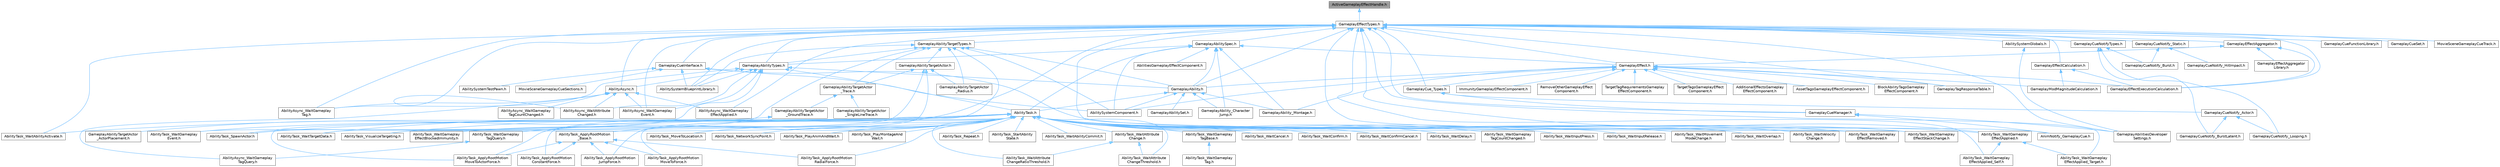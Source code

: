 digraph "ActiveGameplayEffectHandle.h"
{
 // INTERACTIVE_SVG=YES
 // LATEX_PDF_SIZE
  bgcolor="transparent";
  edge [fontname=Helvetica,fontsize=10,labelfontname=Helvetica,labelfontsize=10];
  node [fontname=Helvetica,fontsize=10,shape=box,height=0.2,width=0.4];
  Node1 [id="Node000001",label="ActiveGameplayEffectHandle.h",height=0.2,width=0.4,color="gray40", fillcolor="grey60", style="filled", fontcolor="black",tooltip=" "];
  Node1 -> Node2 [id="edge1_Node000001_Node000002",dir="back",color="steelblue1",style="solid",tooltip=" "];
  Node2 [id="Node000002",label="GameplayEffectTypes.h",height=0.2,width=0.4,color="grey40", fillcolor="white", style="filled",URL="$d7/d59/GameplayEffectTypes_8h.html",tooltip=" "];
  Node2 -> Node3 [id="edge2_Node000002_Node000003",dir="back",color="steelblue1",style="solid",tooltip=" "];
  Node3 [id="Node000003",label="AbilityAsync.h",height=0.2,width=0.4,color="grey40", fillcolor="white", style="filled",URL="$d8/dce/AbilityAsync_8h.html",tooltip=" "];
  Node3 -> Node4 [id="edge3_Node000003_Node000004",dir="back",color="steelblue1",style="solid",tooltip=" "];
  Node4 [id="Node000004",label="AbilityAsync_WaitAttribute\lChanged.h",height=0.2,width=0.4,color="grey40", fillcolor="white", style="filled",URL="$d8/d81/AbilityAsync__WaitAttributeChanged_8h.html",tooltip=" "];
  Node3 -> Node5 [id="edge4_Node000003_Node000005",dir="back",color="steelblue1",style="solid",tooltip=" "];
  Node5 [id="Node000005",label="AbilityAsync_WaitGameplay\lEffectApplied.h",height=0.2,width=0.4,color="grey40", fillcolor="white", style="filled",URL="$dd/d1a/AbilityAsync__WaitGameplayEffectApplied_8h.html",tooltip=" "];
  Node3 -> Node6 [id="edge5_Node000003_Node000006",dir="back",color="steelblue1",style="solid",tooltip=" "];
  Node6 [id="Node000006",label="AbilityAsync_WaitGameplay\lEvent.h",height=0.2,width=0.4,color="grey40", fillcolor="white", style="filled",URL="$d4/d2d/AbilityAsync__WaitGameplayEvent_8h.html",tooltip=" "];
  Node3 -> Node7 [id="edge6_Node000003_Node000007",dir="back",color="steelblue1",style="solid",tooltip=" "];
  Node7 [id="Node000007",label="AbilityAsync_WaitGameplay\lTag.h",height=0.2,width=0.4,color="grey40", fillcolor="white", style="filled",URL="$d8/dc5/AbilityAsync__WaitGameplayTag_8h.html",tooltip=" "];
  Node3 -> Node8 [id="edge7_Node000003_Node000008",dir="back",color="steelblue1",style="solid",tooltip=" "];
  Node8 [id="Node000008",label="AbilityAsync_WaitGameplay\lTagCountChanged.h",height=0.2,width=0.4,color="grey40", fillcolor="white", style="filled",URL="$d3/d03/AbilityAsync__WaitGameplayTagCountChanged_8h.html",tooltip=" "];
  Node3 -> Node9 [id="edge8_Node000003_Node000009",dir="back",color="steelblue1",style="solid",tooltip=" "];
  Node9 [id="Node000009",label="AbilityAsync_WaitGameplay\lTagQuery.h",height=0.2,width=0.4,color="grey40", fillcolor="white", style="filled",URL="$d5/d29/AbilityAsync__WaitGameplayTagQuery_8h.html",tooltip=" "];
  Node2 -> Node4 [id="edge9_Node000002_Node000004",dir="back",color="steelblue1",style="solid",tooltip=" "];
  Node2 -> Node5 [id="edge10_Node000002_Node000005",dir="back",color="steelblue1",style="solid",tooltip=" "];
  Node2 -> Node6 [id="edge11_Node000002_Node000006",dir="back",color="steelblue1",style="solid",tooltip=" "];
  Node2 -> Node7 [id="edge12_Node000002_Node000007",dir="back",color="steelblue1",style="solid",tooltip=" "];
  Node2 -> Node10 [id="edge13_Node000002_Node000010",dir="back",color="steelblue1",style="solid",tooltip=" "];
  Node10 [id="Node000010",label="AbilitySystemBlueprintLibrary.h",height=0.2,width=0.4,color="grey40", fillcolor="white", style="filled",URL="$d5/dd6/AbilitySystemBlueprintLibrary_8h.html",tooltip=" "];
  Node2 -> Node11 [id="edge14_Node000002_Node000011",dir="back",color="steelblue1",style="solid",tooltip=" "];
  Node11 [id="Node000011",label="AbilitySystemGlobals.h",height=0.2,width=0.4,color="grey40", fillcolor="white", style="filled",URL="$dc/d82/AbilitySystemGlobals_8h.html",tooltip=" "];
  Node11 -> Node12 [id="edge15_Node000011_Node000012",dir="back",color="steelblue1",style="solid",tooltip=" "];
  Node12 [id="Node000012",label="GameplayAbilitiesDeveloper\lSettings.h",height=0.2,width=0.4,color="grey40", fillcolor="white", style="filled",URL="$d3/d55/GameplayAbilitiesDeveloperSettings_8h.html",tooltip=" "];
  Node2 -> Node13 [id="edge16_Node000002_Node000013",dir="back",color="steelblue1",style="solid",tooltip=" "];
  Node13 [id="Node000013",label="AbilityTask_WaitAbilityActivate.h",height=0.2,width=0.4,color="grey40", fillcolor="white", style="filled",URL="$db/da3/AbilityTask__WaitAbilityActivate_8h.html",tooltip=" "];
  Node2 -> Node14 [id="edge17_Node000002_Node000014",dir="back",color="steelblue1",style="solid",tooltip=" "];
  Node14 [id="Node000014",label="AbilityTask_WaitGameplay\lEffectApplied.h",height=0.2,width=0.4,color="grey40", fillcolor="white", style="filled",URL="$d8/dfe/AbilityTask__WaitGameplayEffectApplied_8h.html",tooltip=" "];
  Node14 -> Node15 [id="edge18_Node000014_Node000015",dir="back",color="steelblue1",style="solid",tooltip=" "];
  Node15 [id="Node000015",label="AbilityTask_WaitGameplay\lEffectApplied_Self.h",height=0.2,width=0.4,color="grey40", fillcolor="white", style="filled",URL="$d0/d01/AbilityTask__WaitGameplayEffectApplied__Self_8h.html",tooltip=" "];
  Node14 -> Node16 [id="edge19_Node000014_Node000016",dir="back",color="steelblue1",style="solid",tooltip=" "];
  Node16 [id="Node000016",label="AbilityTask_WaitGameplay\lEffectApplied_Target.h",height=0.2,width=0.4,color="grey40", fillcolor="white", style="filled",URL="$db/dc4/AbilityTask__WaitGameplayEffectApplied__Target_8h.html",tooltip=" "];
  Node2 -> Node15 [id="edge20_Node000002_Node000015",dir="back",color="steelblue1",style="solid",tooltip=" "];
  Node2 -> Node16 [id="edge21_Node000002_Node000016",dir="back",color="steelblue1",style="solid",tooltip=" "];
  Node2 -> Node17 [id="edge22_Node000002_Node000017",dir="back",color="steelblue1",style="solid",tooltip=" "];
  Node17 [id="Node000017",label="AbilityTask_WaitGameplay\lEffectBlockedImmunity.h",height=0.2,width=0.4,color="grey40", fillcolor="white", style="filled",URL="$d4/d24/AbilityTask__WaitGameplayEffectBlockedImmunity_8h.html",tooltip=" "];
  Node2 -> Node18 [id="edge23_Node000002_Node000018",dir="back",color="steelblue1",style="solid",tooltip=" "];
  Node18 [id="Node000018",label="AbilityTask_WaitGameplay\lEffectRemoved.h",height=0.2,width=0.4,color="grey40", fillcolor="white", style="filled",URL="$d1/da9/AbilityTask__WaitGameplayEffectRemoved_8h.html",tooltip=" "];
  Node2 -> Node19 [id="edge24_Node000002_Node000019",dir="back",color="steelblue1",style="solid",tooltip=" "];
  Node19 [id="Node000019",label="AbilityTask_WaitGameplay\lEffectStackChange.h",height=0.2,width=0.4,color="grey40", fillcolor="white", style="filled",URL="$de/db3/AbilityTask__WaitGameplayEffectStackChange_8h.html",tooltip=" "];
  Node2 -> Node12 [id="edge25_Node000002_Node000012",dir="back",color="steelblue1",style="solid",tooltip=" "];
  Node2 -> Node20 [id="edge26_Node000002_Node000020",dir="back",color="steelblue1",style="solid",tooltip=" "];
  Node20 [id="Node000020",label="GameplayAbility.h",height=0.2,width=0.4,color="grey40", fillcolor="white", style="filled",URL="$dc/d44/GameplayAbility_8h.html",tooltip=" "];
  Node20 -> Node21 [id="edge27_Node000020_Node000021",dir="back",color="steelblue1",style="solid",tooltip=" "];
  Node21 [id="Node000021",label="AbilitySystemComponent.h",height=0.2,width=0.4,color="grey40", fillcolor="white", style="filled",URL="$d0/da3/AbilitySystemComponent_8h.html",tooltip=" "];
  Node20 -> Node22 [id="edge28_Node000020_Node000022",dir="back",color="steelblue1",style="solid",tooltip=" "];
  Node22 [id="Node000022",label="AbilityTask.h",height=0.2,width=0.4,color="grey40", fillcolor="white", style="filled",URL="$d2/d8e/AbilityTask_8h.html",tooltip=" "];
  Node22 -> Node23 [id="edge29_Node000022_Node000023",dir="back",color="steelblue1",style="solid",tooltip=" "];
  Node23 [id="Node000023",label="AbilityTask_ApplyRootMotion\lConstantForce.h",height=0.2,width=0.4,color="grey40", fillcolor="white", style="filled",URL="$d0/de8/AbilityTask__ApplyRootMotionConstantForce_8h.html",tooltip=" "];
  Node22 -> Node24 [id="edge30_Node000022_Node000024",dir="back",color="steelblue1",style="solid",tooltip=" "];
  Node24 [id="Node000024",label="AbilityTask_ApplyRootMotion\lJumpForce.h",height=0.2,width=0.4,color="grey40", fillcolor="white", style="filled",URL="$d7/db6/AbilityTask__ApplyRootMotionJumpForce_8h.html",tooltip=" "];
  Node22 -> Node25 [id="edge31_Node000022_Node000025",dir="back",color="steelblue1",style="solid",tooltip=" "];
  Node25 [id="Node000025",label="AbilityTask_ApplyRootMotion\lMoveToActorForce.h",height=0.2,width=0.4,color="grey40", fillcolor="white", style="filled",URL="$d5/de3/AbilityTask__ApplyRootMotionMoveToActorForce_8h.html",tooltip=" "];
  Node22 -> Node26 [id="edge32_Node000022_Node000026",dir="back",color="steelblue1",style="solid",tooltip=" "];
  Node26 [id="Node000026",label="AbilityTask_ApplyRootMotion\lMoveToForce.h",height=0.2,width=0.4,color="grey40", fillcolor="white", style="filled",URL="$d3/dc3/AbilityTask__ApplyRootMotionMoveToForce_8h.html",tooltip=" "];
  Node22 -> Node27 [id="edge33_Node000022_Node000027",dir="back",color="steelblue1",style="solid",tooltip=" "];
  Node27 [id="Node000027",label="AbilityTask_ApplyRootMotion\lRadialForce.h",height=0.2,width=0.4,color="grey40", fillcolor="white", style="filled",URL="$da/d06/AbilityTask__ApplyRootMotionRadialForce_8h.html",tooltip=" "];
  Node22 -> Node28 [id="edge34_Node000022_Node000028",dir="back",color="steelblue1",style="solid",tooltip=" "];
  Node28 [id="Node000028",label="AbilityTask_ApplyRootMotion\l_Base.h",height=0.2,width=0.4,color="grey40", fillcolor="white", style="filled",URL="$d8/d7d/AbilityTask__ApplyRootMotion__Base_8h.html",tooltip=" "];
  Node28 -> Node23 [id="edge35_Node000028_Node000023",dir="back",color="steelblue1",style="solid",tooltip=" "];
  Node28 -> Node24 [id="edge36_Node000028_Node000024",dir="back",color="steelblue1",style="solid",tooltip=" "];
  Node28 -> Node25 [id="edge37_Node000028_Node000025",dir="back",color="steelblue1",style="solid",tooltip=" "];
  Node28 -> Node26 [id="edge38_Node000028_Node000026",dir="back",color="steelblue1",style="solid",tooltip=" "];
  Node28 -> Node27 [id="edge39_Node000028_Node000027",dir="back",color="steelblue1",style="solid",tooltip=" "];
  Node22 -> Node29 [id="edge40_Node000022_Node000029",dir="back",color="steelblue1",style="solid",tooltip=" "];
  Node29 [id="Node000029",label="AbilityTask_MoveToLocation.h",height=0.2,width=0.4,color="grey40", fillcolor="white", style="filled",URL="$da/d8d/AbilityTask__MoveToLocation_8h.html",tooltip=" "];
  Node22 -> Node30 [id="edge41_Node000022_Node000030",dir="back",color="steelblue1",style="solid",tooltip=" "];
  Node30 [id="Node000030",label="AbilityTask_NetworkSyncPoint.h",height=0.2,width=0.4,color="grey40", fillcolor="white", style="filled",URL="$dc/d62/AbilityTask__NetworkSyncPoint_8h.html",tooltip=" "];
  Node22 -> Node31 [id="edge42_Node000022_Node000031",dir="back",color="steelblue1",style="solid",tooltip=" "];
  Node31 [id="Node000031",label="AbilityTask_PlayAnimAndWait.h",height=0.2,width=0.4,color="grey40", fillcolor="white", style="filled",URL="$d4/d50/AbilityTask__PlayAnimAndWait_8h.html",tooltip=" "];
  Node22 -> Node32 [id="edge43_Node000022_Node000032",dir="back",color="steelblue1",style="solid",tooltip=" "];
  Node32 [id="Node000032",label="AbilityTask_PlayMontageAnd\lWait.h",height=0.2,width=0.4,color="grey40", fillcolor="white", style="filled",URL="$de/d05/AbilityTask__PlayMontageAndWait_8h.html",tooltip=" "];
  Node22 -> Node33 [id="edge44_Node000022_Node000033",dir="back",color="steelblue1",style="solid",tooltip=" "];
  Node33 [id="Node000033",label="AbilityTask_Repeat.h",height=0.2,width=0.4,color="grey40", fillcolor="white", style="filled",URL="$da/d7d/AbilityTask__Repeat_8h.html",tooltip=" "];
  Node22 -> Node34 [id="edge45_Node000022_Node000034",dir="back",color="steelblue1",style="solid",tooltip=" "];
  Node34 [id="Node000034",label="AbilityTask_SpawnActor.h",height=0.2,width=0.4,color="grey40", fillcolor="white", style="filled",URL="$dc/d97/AbilityTask__SpawnActor_8h.html",tooltip=" "];
  Node22 -> Node35 [id="edge46_Node000022_Node000035",dir="back",color="steelblue1",style="solid",tooltip=" "];
  Node35 [id="Node000035",label="AbilityTask_StartAbility\lState.h",height=0.2,width=0.4,color="grey40", fillcolor="white", style="filled",URL="$db/d91/AbilityTask__StartAbilityState_8h.html",tooltip=" "];
  Node22 -> Node36 [id="edge47_Node000022_Node000036",dir="back",color="steelblue1",style="solid",tooltip=" "];
  Node36 [id="Node000036",label="AbilityTask_VisualizeTargeting.h",height=0.2,width=0.4,color="grey40", fillcolor="white", style="filled",URL="$df/dbd/AbilityTask__VisualizeTargeting_8h.html",tooltip=" "];
  Node22 -> Node13 [id="edge48_Node000022_Node000013",dir="back",color="steelblue1",style="solid",tooltip=" "];
  Node22 -> Node37 [id="edge49_Node000022_Node000037",dir="back",color="steelblue1",style="solid",tooltip=" "];
  Node37 [id="Node000037",label="AbilityTask_WaitAbilityCommit.h",height=0.2,width=0.4,color="grey40", fillcolor="white", style="filled",URL="$de/de8/AbilityTask__WaitAbilityCommit_8h.html",tooltip=" "];
  Node22 -> Node38 [id="edge50_Node000022_Node000038",dir="back",color="steelblue1",style="solid",tooltip=" "];
  Node38 [id="Node000038",label="AbilityTask_WaitAttribute\lChange.h",height=0.2,width=0.4,color="grey40", fillcolor="white", style="filled",URL="$dd/d60/AbilityTask__WaitAttributeChange_8h.html",tooltip=" "];
  Node38 -> Node39 [id="edge51_Node000038_Node000039",dir="back",color="steelblue1",style="solid",tooltip=" "];
  Node39 [id="Node000039",label="AbilityTask_WaitAttribute\lChangeRatioThreshold.h",height=0.2,width=0.4,color="grey40", fillcolor="white", style="filled",URL="$de/d5e/AbilityTask__WaitAttributeChangeRatioThreshold_8h.html",tooltip=" "];
  Node38 -> Node40 [id="edge52_Node000038_Node000040",dir="back",color="steelblue1",style="solid",tooltip=" "];
  Node40 [id="Node000040",label="AbilityTask_WaitAttribute\lChangeThreshold.h",height=0.2,width=0.4,color="grey40", fillcolor="white", style="filled",URL="$db/d3e/AbilityTask__WaitAttributeChangeThreshold_8h.html",tooltip=" "];
  Node22 -> Node39 [id="edge53_Node000022_Node000039",dir="back",color="steelblue1",style="solid",tooltip=" "];
  Node22 -> Node40 [id="edge54_Node000022_Node000040",dir="back",color="steelblue1",style="solid",tooltip=" "];
  Node22 -> Node41 [id="edge55_Node000022_Node000041",dir="back",color="steelblue1",style="solid",tooltip=" "];
  Node41 [id="Node000041",label="AbilityTask_WaitCancel.h",height=0.2,width=0.4,color="grey40", fillcolor="white", style="filled",URL="$dc/d16/AbilityTask__WaitCancel_8h.html",tooltip=" "];
  Node22 -> Node42 [id="edge56_Node000022_Node000042",dir="back",color="steelblue1",style="solid",tooltip=" "];
  Node42 [id="Node000042",label="AbilityTask_WaitConfirm.h",height=0.2,width=0.4,color="grey40", fillcolor="white", style="filled",URL="$d3/d4f/AbilityTask__WaitConfirm_8h.html",tooltip=" "];
  Node22 -> Node43 [id="edge57_Node000022_Node000043",dir="back",color="steelblue1",style="solid",tooltip=" "];
  Node43 [id="Node000043",label="AbilityTask_WaitConfirmCancel.h",height=0.2,width=0.4,color="grey40", fillcolor="white", style="filled",URL="$de/d88/AbilityTask__WaitConfirmCancel_8h.html",tooltip=" "];
  Node22 -> Node44 [id="edge58_Node000022_Node000044",dir="back",color="steelblue1",style="solid",tooltip=" "];
  Node44 [id="Node000044",label="AbilityTask_WaitDelay.h",height=0.2,width=0.4,color="grey40", fillcolor="white", style="filled",URL="$dc/d63/AbilityTask__WaitDelay_8h.html",tooltip=" "];
  Node22 -> Node14 [id="edge59_Node000022_Node000014",dir="back",color="steelblue1",style="solid",tooltip=" "];
  Node22 -> Node17 [id="edge60_Node000022_Node000017",dir="back",color="steelblue1",style="solid",tooltip=" "];
  Node22 -> Node18 [id="edge61_Node000022_Node000018",dir="back",color="steelblue1",style="solid",tooltip=" "];
  Node22 -> Node19 [id="edge62_Node000022_Node000019",dir="back",color="steelblue1",style="solid",tooltip=" "];
  Node22 -> Node45 [id="edge63_Node000022_Node000045",dir="back",color="steelblue1",style="solid",tooltip=" "];
  Node45 [id="Node000045",label="AbilityTask_WaitGameplay\lEvent.h",height=0.2,width=0.4,color="grey40", fillcolor="white", style="filled",URL="$dc/db8/AbilityTask__WaitGameplayEvent_8h.html",tooltip=" "];
  Node22 -> Node46 [id="edge64_Node000022_Node000046",dir="back",color="steelblue1",style="solid",tooltip=" "];
  Node46 [id="Node000046",label="AbilityTask_WaitGameplay\lTagBase.h",height=0.2,width=0.4,color="grey40", fillcolor="white", style="filled",URL="$d8/dd0/AbilityTask__WaitGameplayTagBase_8h.html",tooltip=" "];
  Node46 -> Node47 [id="edge65_Node000046_Node000047",dir="back",color="steelblue1",style="solid",tooltip=" "];
  Node47 [id="Node000047",label="AbilityTask_WaitGameplay\lTag.h",height=0.2,width=0.4,color="grey40", fillcolor="white", style="filled",URL="$d3/d4f/AbilityTask__WaitGameplayTag_8h.html",tooltip=" "];
  Node22 -> Node48 [id="edge66_Node000022_Node000048",dir="back",color="steelblue1",style="solid",tooltip=" "];
  Node48 [id="Node000048",label="AbilityTask_WaitGameplay\lTagCountChanged.h",height=0.2,width=0.4,color="grey40", fillcolor="white", style="filled",URL="$dd/d55/AbilityTask__WaitGameplayTagCountChanged_8h.html",tooltip=" "];
  Node22 -> Node49 [id="edge67_Node000022_Node000049",dir="back",color="steelblue1",style="solid",tooltip=" "];
  Node49 [id="Node000049",label="AbilityTask_WaitGameplay\lTagQuery.h",height=0.2,width=0.4,color="grey40", fillcolor="white", style="filled",URL="$d4/d7f/AbilityTask__WaitGameplayTagQuery_8h.html",tooltip=" "];
  Node49 -> Node9 [id="edge68_Node000049_Node000009",dir="back",color="steelblue1",style="solid",tooltip=" "];
  Node22 -> Node50 [id="edge69_Node000022_Node000050",dir="back",color="steelblue1",style="solid",tooltip=" "];
  Node50 [id="Node000050",label="AbilityTask_WaitInputPress.h",height=0.2,width=0.4,color="grey40", fillcolor="white", style="filled",URL="$d6/d00/AbilityTask__WaitInputPress_8h.html",tooltip=" "];
  Node22 -> Node51 [id="edge70_Node000022_Node000051",dir="back",color="steelblue1",style="solid",tooltip=" "];
  Node51 [id="Node000051",label="AbilityTask_WaitInputRelease.h",height=0.2,width=0.4,color="grey40", fillcolor="white", style="filled",URL="$d1/d89/AbilityTask__WaitInputRelease_8h.html",tooltip=" "];
  Node22 -> Node52 [id="edge71_Node000022_Node000052",dir="back",color="steelblue1",style="solid",tooltip=" "];
  Node52 [id="Node000052",label="AbilityTask_WaitMovement\lModeChange.h",height=0.2,width=0.4,color="grey40", fillcolor="white", style="filled",URL="$d9/df7/AbilityTask__WaitMovementModeChange_8h.html",tooltip=" "];
  Node22 -> Node53 [id="edge72_Node000022_Node000053",dir="back",color="steelblue1",style="solid",tooltip=" "];
  Node53 [id="Node000053",label="AbilityTask_WaitOverlap.h",height=0.2,width=0.4,color="grey40", fillcolor="white", style="filled",URL="$d9/dab/AbilityTask__WaitOverlap_8h.html",tooltip=" "];
  Node22 -> Node54 [id="edge73_Node000022_Node000054",dir="back",color="steelblue1",style="solid",tooltip=" "];
  Node54 [id="Node000054",label="AbilityTask_WaitTargetData.h",height=0.2,width=0.4,color="grey40", fillcolor="white", style="filled",URL="$d2/d40/AbilityTask__WaitTargetData_8h.html",tooltip=" "];
  Node22 -> Node55 [id="edge74_Node000022_Node000055",dir="back",color="steelblue1",style="solid",tooltip=" "];
  Node55 [id="Node000055",label="AbilityTask_WaitVelocity\lChange.h",height=0.2,width=0.4,color="grey40", fillcolor="white", style="filled",URL="$da/d38/AbilityTask__WaitVelocityChange_8h.html",tooltip=" "];
  Node20 -> Node56 [id="edge75_Node000020_Node000056",dir="back",color="steelblue1",style="solid",tooltip=" "];
  Node56 [id="Node000056",label="GameplayAbilitySet.h",height=0.2,width=0.4,color="grey40", fillcolor="white", style="filled",URL="$d5/d19/GameplayAbilitySet_8h.html",tooltip=" "];
  Node20 -> Node57 [id="edge76_Node000020_Node000057",dir="back",color="steelblue1",style="solid",tooltip=" "];
  Node57 [id="Node000057",label="GameplayAbility_Character\lJump.h",height=0.2,width=0.4,color="grey40", fillcolor="white", style="filled",URL="$d7/dd2/GameplayAbility__CharacterJump_8h.html",tooltip=" "];
  Node20 -> Node58 [id="edge77_Node000020_Node000058",dir="back",color="steelblue1",style="solid",tooltip=" "];
  Node58 [id="Node000058",label="GameplayAbility_Montage.h",height=0.2,width=0.4,color="grey40", fillcolor="white", style="filled",URL="$d6/d77/GameplayAbility__Montage_8h.html",tooltip=" "];
  Node2 -> Node59 [id="edge78_Node000002_Node000059",dir="back",color="steelblue1",style="solid",tooltip=" "];
  Node59 [id="Node000059",label="GameplayAbilitySpec.h",height=0.2,width=0.4,color="grey40", fillcolor="white", style="filled",URL="$dd/daf/GameplayAbilitySpec_8h.html",tooltip=" "];
  Node59 -> Node60 [id="edge79_Node000059_Node000060",dir="back",color="steelblue1",style="solid",tooltip=" "];
  Node60 [id="Node000060",label="AbilitiesGameplayEffectComponent.h",height=0.2,width=0.4,color="grey40", fillcolor="white", style="filled",URL="$da/db0/AbilitiesGameplayEffectComponent_8h.html",tooltip=" "];
  Node59 -> Node21 [id="edge80_Node000059_Node000021",dir="back",color="steelblue1",style="solid",tooltip=" "];
  Node59 -> Node22 [id="edge81_Node000059_Node000022",dir="back",color="steelblue1",style="solid",tooltip=" "];
  Node59 -> Node20 [id="edge82_Node000059_Node000020",dir="back",color="steelblue1",style="solid",tooltip=" "];
  Node59 -> Node61 [id="edge83_Node000059_Node000061",dir="back",color="steelblue1",style="solid",tooltip=" "];
  Node61 [id="Node000061",label="GameplayAbilityTypes.h",height=0.2,width=0.4,color="grey40", fillcolor="white", style="filled",URL="$d1/dd9/GameplayAbilityTypes_8h.html",tooltip=" "];
  Node61 -> Node3 [id="edge84_Node000061_Node000003",dir="back",color="steelblue1",style="solid",tooltip=" "];
  Node61 -> Node4 [id="edge85_Node000061_Node000004",dir="back",color="steelblue1",style="solid",tooltip=" "];
  Node61 -> Node6 [id="edge86_Node000061_Node000006",dir="back",color="steelblue1",style="solid",tooltip=" "];
  Node61 -> Node7 [id="edge87_Node000061_Node000007",dir="back",color="steelblue1",style="solid",tooltip=" "];
  Node61 -> Node10 [id="edge88_Node000061_Node000010",dir="back",color="steelblue1",style="solid",tooltip=" "];
  Node61 -> Node22 [id="edge89_Node000061_Node000022",dir="back",color="steelblue1",style="solid",tooltip=" "];
  Node61 -> Node45 [id="edge90_Node000061_Node000045",dir="back",color="steelblue1",style="solid",tooltip=" "];
  Node61 -> Node20 [id="edge91_Node000061_Node000020",dir="back",color="steelblue1",style="solid",tooltip=" "];
  Node59 -> Node57 [id="edge92_Node000059_Node000057",dir="back",color="steelblue1",style="solid",tooltip=" "];
  Node59 -> Node58 [id="edge93_Node000059_Node000058",dir="back",color="steelblue1",style="solid",tooltip=" "];
  Node59 -> Node62 [id="edge94_Node000059_Node000062",dir="back",color="steelblue1",style="solid",tooltip=" "];
  Node62 [id="Node000062",label="GameplayEffect.h",height=0.2,width=0.4,color="grey40", fillcolor="white", style="filled",URL="$d4/d15/GameplayEffect_8h.html",tooltip=" "];
  Node62 -> Node21 [id="edge95_Node000062_Node000021",dir="back",color="steelblue1",style="solid",tooltip=" "];
  Node62 -> Node63 [id="edge96_Node000062_Node000063",dir="back",color="steelblue1",style="solid",tooltip=" "];
  Node63 [id="Node000063",label="AdditionalEffectsGameplay\lEffectComponent.h",height=0.2,width=0.4,color="grey40", fillcolor="white", style="filled",URL="$d5/dd7/AdditionalEffectsGameplayEffectComponent_8h.html",tooltip=" "];
  Node62 -> Node64 [id="edge97_Node000062_Node000064",dir="back",color="steelblue1",style="solid",tooltip=" "];
  Node64 [id="Node000064",label="AssetTagsGameplayEffectComponent.h",height=0.2,width=0.4,color="grey40", fillcolor="white", style="filled",URL="$df/d29/AssetTagsGameplayEffectComponent_8h.html",tooltip=" "];
  Node62 -> Node65 [id="edge98_Node000062_Node000065",dir="back",color="steelblue1",style="solid",tooltip=" "];
  Node65 [id="Node000065",label="BlockAbilityTagsGameplay\lEffectComponent.h",height=0.2,width=0.4,color="grey40", fillcolor="white", style="filled",URL="$d3/dad/BlockAbilityTagsGameplayEffectComponent_8h.html",tooltip=" "];
  Node62 -> Node20 [id="edge99_Node000062_Node000020",dir="back",color="steelblue1",style="solid",tooltip=" "];
  Node62 -> Node58 [id="edge100_Node000062_Node000058",dir="back",color="steelblue1",style="solid",tooltip=" "];
  Node62 -> Node66 [id="edge101_Node000062_Node000066",dir="back",color="steelblue1",style="solid",tooltip=" "];
  Node66 [id="Node000066",label="GameplayCue_Types.h",height=0.2,width=0.4,color="grey40", fillcolor="white", style="filled",URL="$da/d67/GameplayCue__Types_8h.html",tooltip=" "];
  Node66 -> Node67 [id="edge102_Node000066_Node000067",dir="back",color="steelblue1",style="solid",tooltip=" "];
  Node67 [id="Node000067",label="GameplayCueManager.h",height=0.2,width=0.4,color="grey40", fillcolor="white", style="filled",URL="$d7/d4e/GameplayCueManager_8h.html",tooltip=" "];
  Node67 -> Node68 [id="edge103_Node000067_Node000068",dir="back",color="steelblue1",style="solid",tooltip=" "];
  Node68 [id="Node000068",label="AnimNotify_GameplayCue.h",height=0.2,width=0.4,color="grey40", fillcolor="white", style="filled",URL="$da/d48/AnimNotify__GameplayCue_8h.html",tooltip=" "];
  Node67 -> Node12 [id="edge104_Node000067_Node000012",dir="back",color="steelblue1",style="solid",tooltip=" "];
  Node66 -> Node69 [id="edge105_Node000066_Node000069",dir="back",color="steelblue1",style="solid",tooltip=" "];
  Node69 [id="Node000069",label="GameplayCueNotify_Actor.h",height=0.2,width=0.4,color="grey40", fillcolor="white", style="filled",URL="$df/d91/GameplayCueNotify__Actor_8h.html",tooltip=" "];
  Node69 -> Node70 [id="edge106_Node000069_Node000070",dir="back",color="steelblue1",style="solid",tooltip=" "];
  Node70 [id="Node000070",label="GameplayCueNotify_BurstLatent.h",height=0.2,width=0.4,color="grey40", fillcolor="white", style="filled",URL="$df/db0/GameplayCueNotify__BurstLatent_8h.html",tooltip=" "];
  Node69 -> Node71 [id="edge107_Node000069_Node000071",dir="back",color="steelblue1",style="solid",tooltip=" "];
  Node71 [id="Node000071",label="GameplayCueNotify_Looping.h",height=0.2,width=0.4,color="grey40", fillcolor="white", style="filled",URL="$d5/db4/GameplayCueNotify__Looping_8h.html",tooltip=" "];
  Node62 -> Node72 [id="edge108_Node000062_Node000072",dir="back",color="steelblue1",style="solid",tooltip=" "];
  Node72 [id="Node000072",label="GameplayEffectExecutionCalculation.h",height=0.2,width=0.4,color="grey40", fillcolor="white", style="filled",URL="$df/d9d/GameplayEffectExecutionCalculation_8h.html",tooltip=" "];
  Node62 -> Node73 [id="edge109_Node000062_Node000073",dir="back",color="steelblue1",style="solid",tooltip=" "];
  Node73 [id="Node000073",label="GameplayModMagnitudeCalculation.h",height=0.2,width=0.4,color="grey40", fillcolor="white", style="filled",URL="$dd/da6/GameplayModMagnitudeCalculation_8h.html",tooltip=" "];
  Node62 -> Node74 [id="edge110_Node000062_Node000074",dir="back",color="steelblue1",style="solid",tooltip=" "];
  Node74 [id="Node000074",label="GameplayTagResponseTable.h",height=0.2,width=0.4,color="grey40", fillcolor="white", style="filled",URL="$d1/d27/GameplayTagResponseTable_8h.html",tooltip=" "];
  Node62 -> Node75 [id="edge111_Node000062_Node000075",dir="back",color="steelblue1",style="solid",tooltip=" "];
  Node75 [id="Node000075",label="ImmunityGameplayEffectComponent.h",height=0.2,width=0.4,color="grey40", fillcolor="white", style="filled",URL="$d7/dae/ImmunityGameplayEffectComponent_8h.html",tooltip=" "];
  Node62 -> Node76 [id="edge112_Node000062_Node000076",dir="back",color="steelblue1",style="solid",tooltip=" "];
  Node76 [id="Node000076",label="RemoveOtherGameplayEffect\lComponent.h",height=0.2,width=0.4,color="grey40", fillcolor="white", style="filled",URL="$d8/da2/RemoveOtherGameplayEffectComponent_8h.html",tooltip=" "];
  Node62 -> Node77 [id="edge113_Node000062_Node000077",dir="back",color="steelblue1",style="solid",tooltip=" "];
  Node77 [id="Node000077",label="TargetTagRequirementsGameplay\lEffectComponent.h",height=0.2,width=0.4,color="grey40", fillcolor="white", style="filled",URL="$d3/df8/TargetTagRequirementsGameplayEffectComponent_8h.html",tooltip=" "];
  Node62 -> Node78 [id="edge114_Node000062_Node000078",dir="back",color="steelblue1",style="solid",tooltip=" "];
  Node78 [id="Node000078",label="TargetTagsGameplayEffect\lComponent.h",height=0.2,width=0.4,color="grey40", fillcolor="white", style="filled",URL="$d5/d2e/TargetTagsGameplayEffectComponent_8h.html",tooltip=" "];
  Node2 -> Node79 [id="edge115_Node000002_Node000079",dir="back",color="steelblue1",style="solid",tooltip=" "];
  Node79 [id="Node000079",label="GameplayAbilityTargetTypes.h",height=0.2,width=0.4,color="grey40", fillcolor="white", style="filled",URL="$d8/dd1/GameplayAbilityTargetTypes_8h.html",tooltip=" "];
  Node79 -> Node10 [id="edge116_Node000079_Node000010",dir="back",color="steelblue1",style="solid",tooltip=" "];
  Node79 -> Node21 [id="edge117_Node000079_Node000021",dir="back",color="steelblue1",style="solid",tooltip=" "];
  Node79 -> Node25 [id="edge118_Node000079_Node000025",dir="back",color="steelblue1",style="solid",tooltip=" "];
  Node79 -> Node34 [id="edge119_Node000079_Node000034",dir="back",color="steelblue1",style="solid",tooltip=" "];
  Node79 -> Node20 [id="edge120_Node000079_Node000020",dir="back",color="steelblue1",style="solid",tooltip=" "];
  Node79 -> Node80 [id="edge121_Node000079_Node000080",dir="back",color="steelblue1",style="solid",tooltip=" "];
  Node80 [id="Node000080",label="GameplayAbilityTargetActor.h",height=0.2,width=0.4,color="grey40", fillcolor="white", style="filled",URL="$d7/d35/GameplayAbilityTargetActor_8h.html",tooltip=" "];
  Node80 -> Node36 [id="edge122_Node000080_Node000036",dir="back",color="steelblue1",style="solid",tooltip=" "];
  Node80 -> Node54 [id="edge123_Node000080_Node000054",dir="back",color="steelblue1",style="solid",tooltip=" "];
  Node80 -> Node81 [id="edge124_Node000080_Node000081",dir="back",color="steelblue1",style="solid",tooltip=" "];
  Node81 [id="Node000081",label="GameplayAbilityTargetActor\l_Radius.h",height=0.2,width=0.4,color="grey40", fillcolor="white", style="filled",URL="$da/d31/GameplayAbilityTargetActor__Radius_8h.html",tooltip=" "];
  Node80 -> Node82 [id="edge125_Node000080_Node000082",dir="back",color="steelblue1",style="solid",tooltip=" "];
  Node82 [id="Node000082",label="GameplayAbilityTargetActor\l_Trace.h",height=0.2,width=0.4,color="grey40", fillcolor="white", style="filled",URL="$d6/d1b/GameplayAbilityTargetActor__Trace_8h.html",tooltip=" "];
  Node82 -> Node83 [id="edge126_Node000082_Node000083",dir="back",color="steelblue1",style="solid",tooltip=" "];
  Node83 [id="Node000083",label="GameplayAbilityTargetActor\l_GroundTrace.h",height=0.2,width=0.4,color="grey40", fillcolor="white", style="filled",URL="$d8/daf/GameplayAbilityTargetActor__GroundTrace_8h.html",tooltip=" "];
  Node83 -> Node84 [id="edge127_Node000083_Node000084",dir="back",color="steelblue1",style="solid",tooltip=" "];
  Node84 [id="Node000084",label="GameplayAbilityTargetActor\l_ActorPlacement.h",height=0.2,width=0.4,color="grey40", fillcolor="white", style="filled",URL="$d5/d60/GameplayAbilityTargetActor__ActorPlacement_8h.html",tooltip=" "];
  Node82 -> Node85 [id="edge128_Node000082_Node000085",dir="back",color="steelblue1",style="solid",tooltip=" "];
  Node85 [id="Node000085",label="GameplayAbilityTargetActor\l_SingleLineTrace.h",height=0.2,width=0.4,color="grey40", fillcolor="white", style="filled",URL="$dc/d15/GameplayAbilityTargetActor__SingleLineTrace_8h.html",tooltip=" "];
  Node79 -> Node81 [id="edge129_Node000079_Node000081",dir="back",color="steelblue1",style="solid",tooltip=" "];
  Node79 -> Node82 [id="edge130_Node000079_Node000082",dir="back",color="steelblue1",style="solid",tooltip=" "];
  Node79 -> Node61 [id="edge131_Node000079_Node000061",dir="back",color="steelblue1",style="solid",tooltip=" "];
  Node2 -> Node61 [id="edge132_Node000002_Node000061",dir="back",color="steelblue1",style="solid",tooltip=" "];
  Node2 -> Node86 [id="edge133_Node000002_Node000086",dir="back",color="steelblue1",style="solid",tooltip=" "];
  Node86 [id="Node000086",label="GameplayCueFunctionLibrary.h",height=0.2,width=0.4,color="grey40", fillcolor="white", style="filled",URL="$db/d7d/GameplayCueFunctionLibrary_8h.html",tooltip=" "];
  Node2 -> Node87 [id="edge134_Node000002_Node000087",dir="back",color="steelblue1",style="solid",tooltip=" "];
  Node87 [id="Node000087",label="GameplayCueInterface.h",height=0.2,width=0.4,color="grey40", fillcolor="white", style="filled",URL="$d3/d31/GameplayCueInterface_8h.html",tooltip=" "];
  Node87 -> Node10 [id="edge135_Node000087_Node000010",dir="back",color="steelblue1",style="solid",tooltip=" "];
  Node87 -> Node21 [id="edge136_Node000087_Node000021",dir="back",color="steelblue1",style="solid",tooltip=" "];
  Node87 -> Node88 [id="edge137_Node000087_Node000088",dir="back",color="steelblue1",style="solid",tooltip=" "];
  Node88 [id="Node000088",label="AbilitySystemTestPawn.h",height=0.2,width=0.4,color="grey40", fillcolor="white", style="filled",URL="$d9/d5f/AbilitySystemTestPawn_8h.html",tooltip=" "];
  Node87 -> Node68 [id="edge138_Node000087_Node000068",dir="back",color="steelblue1",style="solid",tooltip=" "];
  Node87 -> Node89 [id="edge139_Node000087_Node000089",dir="back",color="steelblue1",style="solid",tooltip=" "];
  Node89 [id="Node000089",label="MovieSceneGameplayCueSections.h",height=0.2,width=0.4,color="grey40", fillcolor="white", style="filled",URL="$df/ded/MovieSceneGameplayCueSections_8h.html",tooltip=" "];
  Node2 -> Node67 [id="edge140_Node000002_Node000067",dir="back",color="steelblue1",style="solid",tooltip=" "];
  Node2 -> Node90 [id="edge141_Node000002_Node000090",dir="back",color="steelblue1",style="solid",tooltip=" "];
  Node90 [id="Node000090",label="GameplayCueNotifyTypes.h",height=0.2,width=0.4,color="grey40", fillcolor="white", style="filled",URL="$d7/d1f/GameplayCueNotifyTypes_8h.html",tooltip=" "];
  Node90 -> Node91 [id="edge142_Node000090_Node000091",dir="back",color="steelblue1",style="solid",tooltip=" "];
  Node91 [id="Node000091",label="GameplayCueNotify_Burst.h",height=0.2,width=0.4,color="grey40", fillcolor="white", style="filled",URL="$d6/d4a/GameplayCueNotify__Burst_8h.html",tooltip=" "];
  Node90 -> Node70 [id="edge143_Node000090_Node000070",dir="back",color="steelblue1",style="solid",tooltip=" "];
  Node90 -> Node71 [id="edge144_Node000090_Node000071",dir="back",color="steelblue1",style="solid",tooltip=" "];
  Node2 -> Node92 [id="edge145_Node000002_Node000092",dir="back",color="steelblue1",style="solid",tooltip=" "];
  Node92 [id="Node000092",label="GameplayCueNotify_Static.h",height=0.2,width=0.4,color="grey40", fillcolor="white", style="filled",URL="$d2/dbf/GameplayCueNotify__Static_8h.html",tooltip=" "];
  Node92 -> Node91 [id="edge146_Node000092_Node000091",dir="back",color="steelblue1",style="solid",tooltip=" "];
  Node92 -> Node93 [id="edge147_Node000092_Node000093",dir="back",color="steelblue1",style="solid",tooltip=" "];
  Node93 [id="Node000093",label="GameplayCueNotify_HitImpact.h",height=0.2,width=0.4,color="grey40", fillcolor="white", style="filled",URL="$d5/da8/GameplayCueNotify__HitImpact_8h.html",tooltip=" "];
  Node2 -> Node94 [id="edge148_Node000002_Node000094",dir="back",color="steelblue1",style="solid",tooltip=" "];
  Node94 [id="Node000094",label="GameplayCueSet.h",height=0.2,width=0.4,color="grey40", fillcolor="white", style="filled",URL="$df/d35/GameplayCueSet_8h.html",tooltip=" "];
  Node2 -> Node66 [id="edge149_Node000002_Node000066",dir="back",color="steelblue1",style="solid",tooltip=" "];
  Node2 -> Node62 [id="edge150_Node000002_Node000062",dir="back",color="steelblue1",style="solid",tooltip=" "];
  Node2 -> Node95 [id="edge151_Node000002_Node000095",dir="back",color="steelblue1",style="solid",tooltip=" "];
  Node95 [id="Node000095",label="GameplayEffectAggregator.h",height=0.2,width=0.4,color="grey40", fillcolor="white", style="filled",URL="$d9/d7f/GameplayEffectAggregator_8h.html",tooltip=" "];
  Node95 -> Node62 [id="edge152_Node000095_Node000062",dir="back",color="steelblue1",style="solid",tooltip=" "];
  Node95 -> Node96 [id="edge153_Node000095_Node000096",dir="back",color="steelblue1",style="solid",tooltip=" "];
  Node96 [id="Node000096",label="GameplayEffectAggregator\lLibrary.h",height=0.2,width=0.4,color="grey40", fillcolor="white", style="filled",URL="$db/da9/GameplayEffectAggregatorLibrary_8h.html",tooltip=" "];
  Node95 -> Node72 [id="edge154_Node000095_Node000072",dir="back",color="steelblue1",style="solid",tooltip=" "];
  Node2 -> Node97 [id="edge155_Node000002_Node000097",dir="back",color="steelblue1",style="solid",tooltip=" "];
  Node97 [id="Node000097",label="GameplayEffectCalculation.h",height=0.2,width=0.4,color="grey40", fillcolor="white", style="filled",URL="$d7/d32/GameplayEffectCalculation_8h.html",tooltip=" "];
  Node97 -> Node72 [id="edge156_Node000097_Node000072",dir="back",color="steelblue1",style="solid",tooltip=" "];
  Node97 -> Node73 [id="edge157_Node000097_Node000073",dir="back",color="steelblue1",style="solid",tooltip=" "];
  Node2 -> Node72 [id="edge158_Node000002_Node000072",dir="back",color="steelblue1",style="solid",tooltip=" "];
  Node2 -> Node74 [id="edge159_Node000002_Node000074",dir="back",color="steelblue1",style="solid",tooltip=" "];
  Node2 -> Node98 [id="edge160_Node000002_Node000098",dir="back",color="steelblue1",style="solid",tooltip=" "];
  Node98 [id="Node000098",label="MovieSceneGameplayCueTrack.h",height=0.2,width=0.4,color="grey40", fillcolor="white", style="filled",URL="$d8/d37/MovieSceneGameplayCueTrack_8h.html",tooltip=" "];
}
